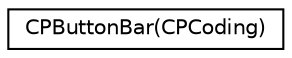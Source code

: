 digraph "Graphical Class Hierarchy"
{
  edge [fontname="Helvetica",fontsize="10",labelfontname="Helvetica",labelfontsize="10"];
  node [fontname="Helvetica",fontsize="10",shape=record];
  rankdir="LR";
  Node1 [label="CPButtonBar(CPCoding)",height=0.2,width=0.4,color="black", fillcolor="white", style="filled",URL="$category_c_p_button_bar_07_c_p_coding_08.html"];
}
